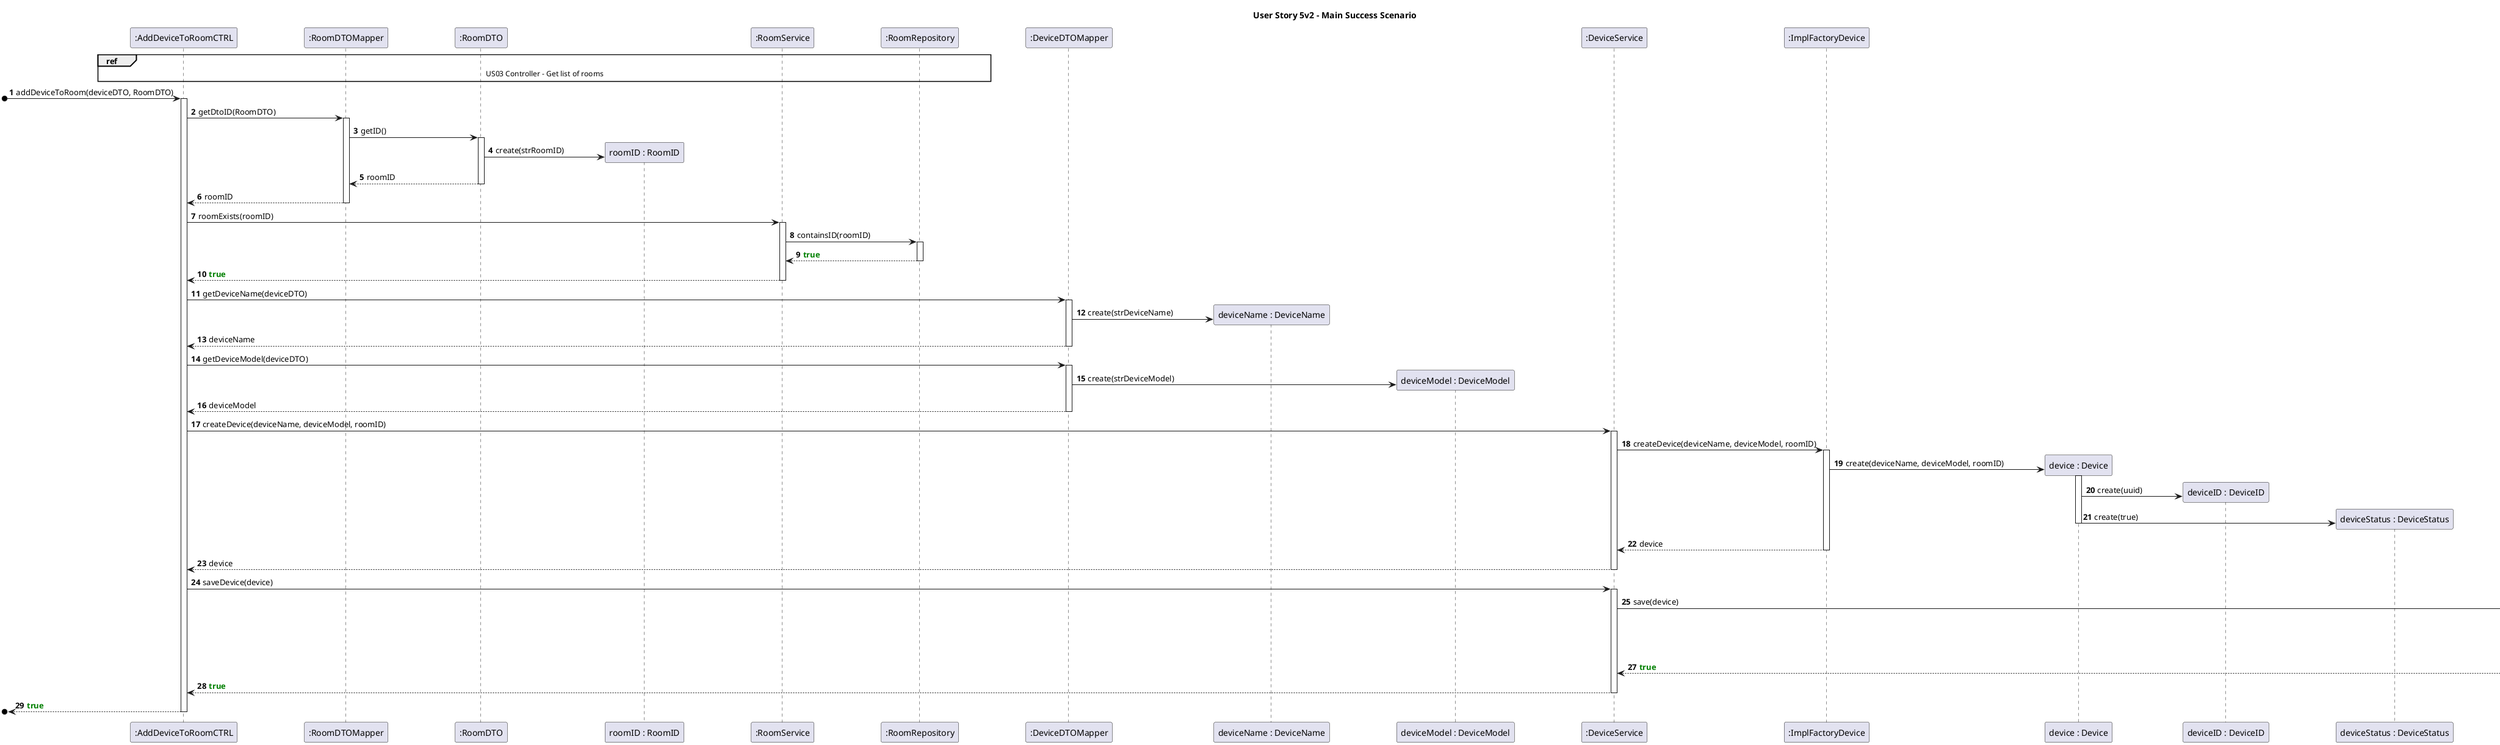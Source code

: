 @startuml

skinparam ParticipantPadding 50

autonumber
title User Story 5v2 - Main Success Scenario

participant ":AddDeviceToRoomCTRL" as C
participant ":RoomDTOMapper" as RM
participant ":RoomDTO" as RDTO
participant "roomID : RoomID" as RID
participant ":RoomService" as RS
participant ":RoomRepository" as RR
participant ":DeviceDTOMapper" as DDM
participant "deviceName : DeviceName" as DN
participant "deviceModel : DeviceModel" as DM
participant ":DeviceService" as DS
participant ":ImplFactoryDevice" as FD
participant "device : Device" as D
participant "deviceID : DeviceID" as DID
participant "deviceStatus : DeviceStatus" as DStat
participant ":DeviceRepository" as DR

/'note over RM : Should include interaction with RoomDTO?
note over FD : Should receive VOs or create them?
note over C : logic to save the device?? if true/false??'/

skinparam messageAlign center
ref over C, RM, RR : US03 Controller - Get list of rooms


[o-> C : addDeviceToRoom(deviceDTO, RoomDTO)
activate C
C -> RM : getDtoID(RoomDTO)
activate RM
RM -> RDTO : getID()
activate RDTO
RDTO -> RID ** : create(strRoomID)
RDTO --> RM : roomID
deactivate RDTO
RM --> C : roomID
deactivate RM

C -> RS : roomExists(roomID)
activate RS
RS -> RR : containsID(roomID)
activate RR
RR --> RS : <font color=green>**true**</font>
deactivate RR
RS --> C : <font color=green>**true**</font>
deactivate RS

C -> DDM : getDeviceName(deviceDTO)
activate DDM
DDM -> DN ** : create(strDeviceName)
DDM --> C : deviceName
deactivate DDM
C -> DDM : getDeviceModel(deviceDTO)
activate DDM
DDM -> DM ** : create(strDeviceModel)
DDM --> C : deviceModel
deactivate DDM

C -> DS : createDevice(deviceName, deviceModel, roomID)
activate DS
DS -> FD : createDevice(deviceName, deviceModel, roomID)
activate FD
FD -> D ** : create(deviceName, deviceModel, roomID)
activate D
D -> DID ** : create(uuid)
D -> DStat ** : create(true)
deactivate D
FD --> DS : device
deactivate FD
DS --> C : device
deactivate DS

C -> DS : saveDevice(device)
activate DS
DS -> DR : save(device)
activate DR
DR -> DR : put(deviceID, device)
activate DR
deactivate DR
DR --> DS : <font color=green>**true**</font>
deactivate DR

DS --> C : <font color=green>**true**</font>
deactivate DS

[o<-- C : <font color=green>**true**</font>
deactivate C

@enduml